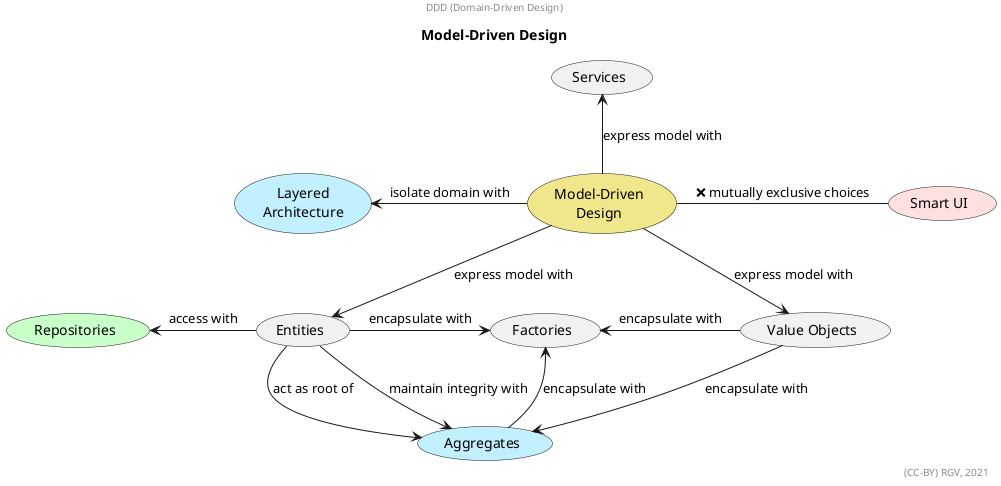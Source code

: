 @startuml
'https://plantuml.com/class-diagram
center header DDD (Domain-Driven Design)
title Model-Driven Design
allowmixing
'''''''''''''

usecase "Model-Driven\nDesign" as MDD #khaki

    usecase Services
        
    usecase Entities
        
        usecase Aggregates #application
        
                usecase Repositories #technology
        
    usecase "Value Objects" as ValueObjects
        
        usecase Factories
    
    usecase "Layered\nArchitecture" as LA #application
    
usecase "Smart UI" as SUI #implementation

'''''''''''''

MDD -u-> Services : express model with
MDD --> Entities : express model with
    Entities -l-> Repositories : access with
    Entities -r-> Factories : encapsulate with
    Entities --> Aggregates : maintain integrity with
    Entities --> Aggregates : act as root of
MDD --> ValueObjects : express model with
    ValueObjects -l-> Factories : encapsulate with
    ValueObjects --> Aggregates : encapsulate with
        Aggregates --> Factories : encapsulate with
MDD -l-> LA : isolate domain with
MDD -r- SUI : ❌ mutually exclusive choices

'''''''''''''
right footer (CC-BY) RGV, 2021
@enduml